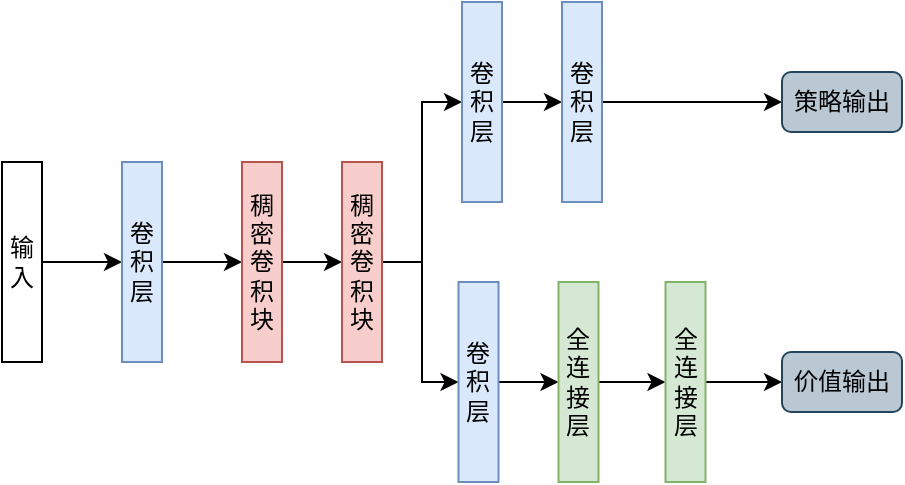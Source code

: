 <mxfile version="20.0.4" type="github">
  <diagram id="L7o0yl-27-Rp-Ire01vD" name="第 1 页">
    <mxGraphModel dx="731" dy="396" grid="1" gridSize="10" guides="1" tooltips="1" connect="1" arrows="1" fold="1" page="1" pageScale="1" pageWidth="827" pageHeight="1169" math="0" shadow="0">
      <root>
        <mxCell id="0" />
        <mxCell id="1" parent="0" />
        <mxCell id="ocCAuHk5jpmS6nwCMQQG-5" style="edgeStyle=orthogonalEdgeStyle;rounded=0;orthogonalLoop=1;jettySize=auto;html=1;entryX=0;entryY=0.5;entryDx=0;entryDy=0;" edge="1" parent="1" source="ocCAuHk5jpmS6nwCMQQG-1" target="ocCAuHk5jpmS6nwCMQQG-2">
          <mxGeometry relative="1" as="geometry" />
        </mxCell>
        <mxCell id="ocCAuHk5jpmS6nwCMQQG-1" value="输入" style="rounded=0;whiteSpace=wrap;html=1;flipH=1;" vertex="1" parent="1">
          <mxGeometry x="80" y="170" width="20" height="100" as="geometry" />
        </mxCell>
        <mxCell id="ocCAuHk5jpmS6nwCMQQG-6" style="edgeStyle=orthogonalEdgeStyle;rounded=0;orthogonalLoop=1;jettySize=auto;html=1;" edge="1" parent="1" source="ocCAuHk5jpmS6nwCMQQG-2" target="ocCAuHk5jpmS6nwCMQQG-3">
          <mxGeometry relative="1" as="geometry" />
        </mxCell>
        <mxCell id="ocCAuHk5jpmS6nwCMQQG-2" value="卷积层" style="rounded=0;whiteSpace=wrap;html=1;fillColor=#dae8fc;strokeColor=#6c8ebf;flipH=1;" vertex="1" parent="1">
          <mxGeometry x="140" y="170" width="20" height="100" as="geometry" />
        </mxCell>
        <mxCell id="ocCAuHk5jpmS6nwCMQQG-8" style="edgeStyle=orthogonalEdgeStyle;rounded=0;orthogonalLoop=1;jettySize=auto;html=1;entryX=0;entryY=0.5;entryDx=0;entryDy=0;" edge="1" parent="1" source="ocCAuHk5jpmS6nwCMQQG-3" target="ocCAuHk5jpmS6nwCMQQG-4">
          <mxGeometry relative="1" as="geometry" />
        </mxCell>
        <mxCell id="ocCAuHk5jpmS6nwCMQQG-3" value="稠密&lt;br&gt;卷积块" style="rounded=0;whiteSpace=wrap;html=1;fillColor=#f8cecc;strokeColor=#b85450;flipH=1;" vertex="1" parent="1">
          <mxGeometry x="200" y="170" width="20" height="100" as="geometry" />
        </mxCell>
        <mxCell id="ocCAuHk5jpmS6nwCMQQG-14" style="edgeStyle=orthogonalEdgeStyle;rounded=0;orthogonalLoop=1;jettySize=auto;html=1;" edge="1" parent="1" source="ocCAuHk5jpmS6nwCMQQG-4" target="ocCAuHk5jpmS6nwCMQQG-9">
          <mxGeometry relative="1" as="geometry" />
        </mxCell>
        <mxCell id="ocCAuHk5jpmS6nwCMQQG-15" style="edgeStyle=orthogonalEdgeStyle;rounded=0;orthogonalLoop=1;jettySize=auto;html=1;" edge="1" parent="1" source="ocCAuHk5jpmS6nwCMQQG-4" target="ocCAuHk5jpmS6nwCMQQG-11">
          <mxGeometry relative="1" as="geometry" />
        </mxCell>
        <mxCell id="ocCAuHk5jpmS6nwCMQQG-4" value="稠密&lt;br&gt;卷积块" style="rounded=0;whiteSpace=wrap;html=1;fillColor=#f8cecc;strokeColor=#b85450;flipH=1;" vertex="1" parent="1">
          <mxGeometry x="250" y="170" width="20" height="100" as="geometry" />
        </mxCell>
        <mxCell id="ocCAuHk5jpmS6nwCMQQG-18" style="edgeStyle=orthogonalEdgeStyle;rounded=0;orthogonalLoop=1;jettySize=auto;html=1;entryX=0;entryY=0.5;entryDx=0;entryDy=0;" edge="1" parent="1" source="ocCAuHk5jpmS6nwCMQQG-9" target="ocCAuHk5jpmS6nwCMQQG-10">
          <mxGeometry relative="1" as="geometry" />
        </mxCell>
        <mxCell id="ocCAuHk5jpmS6nwCMQQG-9" value="卷积层" style="rounded=0;whiteSpace=wrap;html=1;fillColor=#dae8fc;strokeColor=#6c8ebf;flipH=1;" vertex="1" parent="1">
          <mxGeometry x="310" y="90" width="20" height="100" as="geometry" />
        </mxCell>
        <mxCell id="ocCAuHk5jpmS6nwCMQQG-19" style="edgeStyle=orthogonalEdgeStyle;rounded=0;orthogonalLoop=1;jettySize=auto;html=1;" edge="1" parent="1" source="ocCAuHk5jpmS6nwCMQQG-10" target="ocCAuHk5jpmS6nwCMQQG-20">
          <mxGeometry relative="1" as="geometry">
            <mxPoint x="440" y="140" as="targetPoint" />
          </mxGeometry>
        </mxCell>
        <mxCell id="ocCAuHk5jpmS6nwCMQQG-10" value="卷积层" style="rounded=0;whiteSpace=wrap;html=1;fillColor=#dae8fc;strokeColor=#6c8ebf;flipH=1;" vertex="1" parent="1">
          <mxGeometry x="360" y="90" width="20" height="100" as="geometry" />
        </mxCell>
        <mxCell id="ocCAuHk5jpmS6nwCMQQG-16" style="edgeStyle=orthogonalEdgeStyle;rounded=0;orthogonalLoop=1;jettySize=auto;html=1;" edge="1" parent="1" source="ocCAuHk5jpmS6nwCMQQG-11" target="ocCAuHk5jpmS6nwCMQQG-12">
          <mxGeometry relative="1" as="geometry" />
        </mxCell>
        <mxCell id="ocCAuHk5jpmS6nwCMQQG-11" value="卷积层" style="rounded=0;whiteSpace=wrap;html=1;fillColor=#dae8fc;strokeColor=#6c8ebf;flipH=1;" vertex="1" parent="1">
          <mxGeometry x="308.25" y="230" width="20" height="100" as="geometry" />
        </mxCell>
        <mxCell id="ocCAuHk5jpmS6nwCMQQG-17" style="edgeStyle=orthogonalEdgeStyle;rounded=0;orthogonalLoop=1;jettySize=auto;html=1;" edge="1" parent="1" source="ocCAuHk5jpmS6nwCMQQG-12" target="ocCAuHk5jpmS6nwCMQQG-13">
          <mxGeometry relative="1" as="geometry" />
        </mxCell>
        <mxCell id="ocCAuHk5jpmS6nwCMQQG-12" value="全连接层" style="rounded=0;whiteSpace=wrap;html=1;fillColor=#d5e8d4;strokeColor=#82b366;flipH=1;" vertex="1" parent="1">
          <mxGeometry x="358.25" y="230" width="20" height="100" as="geometry" />
        </mxCell>
        <mxCell id="ocCAuHk5jpmS6nwCMQQG-24" style="edgeStyle=orthogonalEdgeStyle;rounded=0;orthogonalLoop=1;jettySize=auto;html=1;entryX=0;entryY=0.5;entryDx=0;entryDy=0;" edge="1" parent="1" source="ocCAuHk5jpmS6nwCMQQG-13" target="ocCAuHk5jpmS6nwCMQQG-21">
          <mxGeometry relative="1" as="geometry" />
        </mxCell>
        <mxCell id="ocCAuHk5jpmS6nwCMQQG-13" value="全连接层" style="rounded=0;whiteSpace=wrap;html=1;fillColor=#d5e8d4;strokeColor=#82b366;flipH=1;" vertex="1" parent="1">
          <mxGeometry x="411.75" y="230" width="20" height="100" as="geometry" />
        </mxCell>
        <mxCell id="ocCAuHk5jpmS6nwCMQQG-20" value="策略输出" style="text;html=1;strokeColor=#23445d;fillColor=#bac8d3;align=center;verticalAlign=middle;whiteSpace=wrap;rounded=1;" vertex="1" parent="1">
          <mxGeometry x="470" y="125" width="60" height="30" as="geometry" />
        </mxCell>
        <mxCell id="ocCAuHk5jpmS6nwCMQQG-21" value="价值输出" style="text;html=1;strokeColor=#23445d;fillColor=#bac8d3;align=center;verticalAlign=middle;whiteSpace=wrap;rounded=1;glass=0;shadow=0;" vertex="1" parent="1">
          <mxGeometry x="470" y="265" width="60" height="30" as="geometry" />
        </mxCell>
      </root>
    </mxGraphModel>
  </diagram>
</mxfile>
